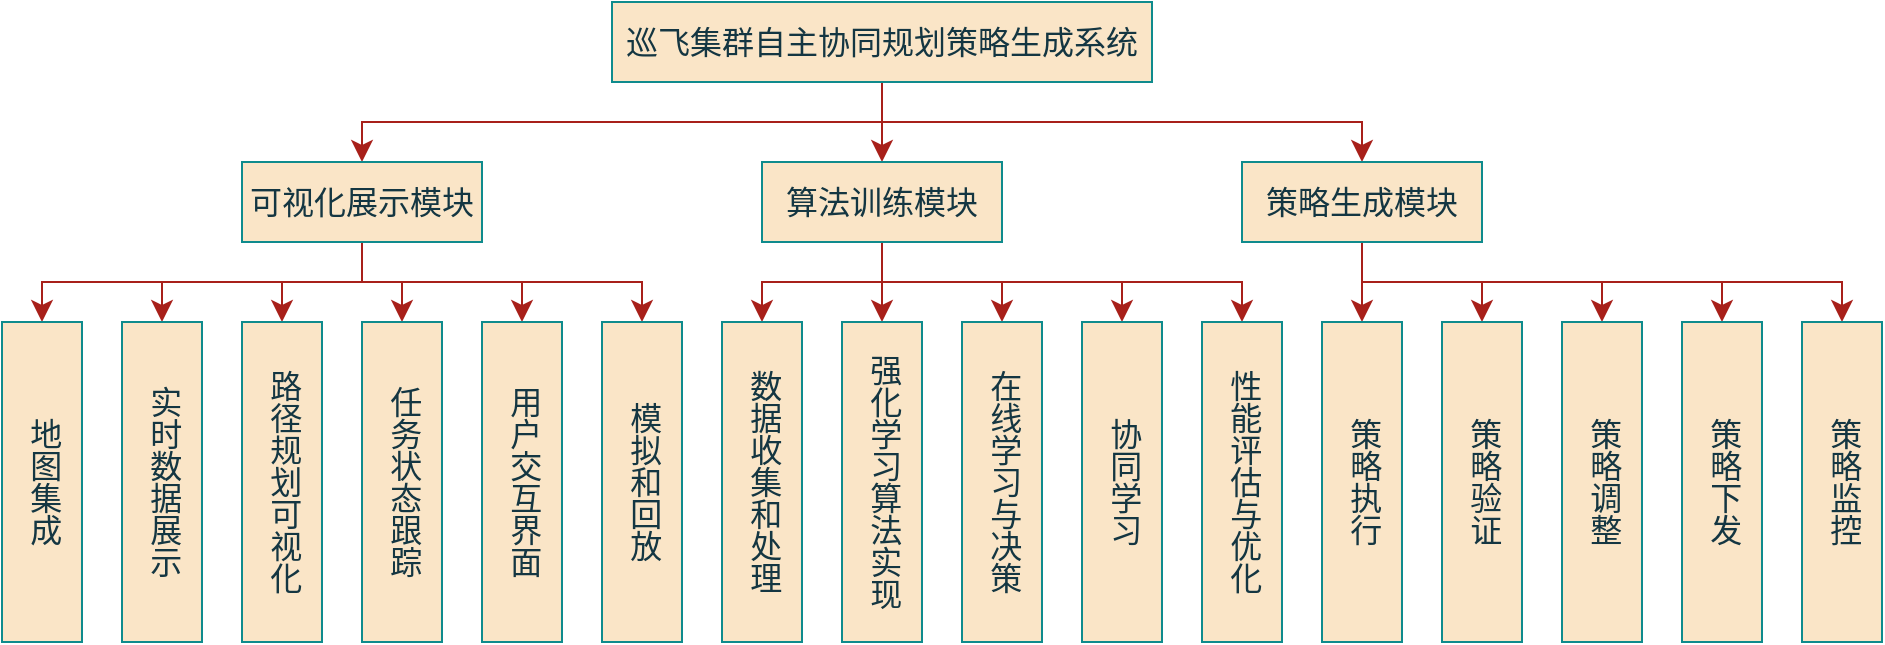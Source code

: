 <mxfile version="26.0.2">
  <diagram name="第 1 页" id="-yEuyqz_h8OfGKDFdokj">
    <mxGraphModel dx="1426" dy="831" grid="1" gridSize="10" guides="1" tooltips="1" connect="1" arrows="1" fold="1" page="0" pageScale="1" pageWidth="5000" pageHeight="5000" background="#ffffff" math="0" shadow="0">
      <root>
        <mxCell id="0" />
        <mxCell id="1" parent="0" />
        <mxCell id="9f8fdhaCCyyqgwAd8cC6-50" style="edgeStyle=orthogonalEdgeStyle;rounded=0;orthogonalLoop=1;jettySize=auto;html=1;entryX=0.5;entryY=0;entryDx=0;entryDy=0;fontSize=16;startSize=8;endSize=8;labelBackgroundColor=none;strokeColor=#A8201A;fontColor=default;" edge="1" parent="1" source="9f8fdhaCCyyqgwAd8cC6-19" target="9f8fdhaCCyyqgwAd8cC6-20">
          <mxGeometry relative="1" as="geometry">
            <Array as="points">
              <mxPoint x="600" y="270" />
              <mxPoint x="340" y="270" />
            </Array>
          </mxGeometry>
        </mxCell>
        <mxCell id="9f8fdhaCCyyqgwAd8cC6-51" style="edgeStyle=orthogonalEdgeStyle;rounded=0;orthogonalLoop=1;jettySize=auto;html=1;fontSize=16;startSize=8;endSize=8;labelBackgroundColor=none;strokeColor=#A8201A;fontColor=default;" edge="1" parent="1" source="9f8fdhaCCyyqgwAd8cC6-19" target="9f8fdhaCCyyqgwAd8cC6-22">
          <mxGeometry relative="1" as="geometry" />
        </mxCell>
        <mxCell id="9f8fdhaCCyyqgwAd8cC6-52" style="edgeStyle=orthogonalEdgeStyle;rounded=0;orthogonalLoop=1;jettySize=auto;html=1;entryX=0.5;entryY=0;entryDx=0;entryDy=0;fontSize=16;startSize=8;endSize=8;labelBackgroundColor=none;strokeColor=#A8201A;fontColor=default;" edge="1" parent="1" source="9f8fdhaCCyyqgwAd8cC6-19" target="9f8fdhaCCyyqgwAd8cC6-23">
          <mxGeometry relative="1" as="geometry">
            <Array as="points">
              <mxPoint x="600" y="270" />
              <mxPoint x="840" y="270" />
            </Array>
          </mxGeometry>
        </mxCell>
        <mxCell id="9f8fdhaCCyyqgwAd8cC6-19" value="巡飞集群自主协同规划策略生成系统" style="rounded=0;whiteSpace=wrap;html=1;fontSize=16;labelBackgroundColor=none;fillColor=#FAE5C7;strokeColor=#0F8B8D;fontColor=#143642;" vertex="1" parent="1">
          <mxGeometry x="465" y="210" width="270" height="40" as="geometry" />
        </mxCell>
        <mxCell id="9f8fdhaCCyyqgwAd8cC6-53" style="edgeStyle=orthogonalEdgeStyle;rounded=0;orthogonalLoop=1;jettySize=auto;html=1;entryX=0.5;entryY=0;entryDx=0;entryDy=0;fontSize=16;startSize=8;endSize=8;labelBackgroundColor=none;strokeColor=#A8201A;fontColor=default;" edge="1" parent="1" source="9f8fdhaCCyyqgwAd8cC6-20" target="9f8fdhaCCyyqgwAd8cC6-34">
          <mxGeometry relative="1" as="geometry">
            <Array as="points">
              <mxPoint x="340" y="350" />
              <mxPoint x="180" y="350" />
            </Array>
          </mxGeometry>
        </mxCell>
        <mxCell id="9f8fdhaCCyyqgwAd8cC6-54" style="edgeStyle=orthogonalEdgeStyle;rounded=0;orthogonalLoop=1;jettySize=auto;html=1;entryX=0.5;entryY=0;entryDx=0;entryDy=0;fontSize=16;startSize=8;endSize=8;labelBackgroundColor=none;strokeColor=#A8201A;fontColor=default;" edge="1" parent="1" source="9f8fdhaCCyyqgwAd8cC6-20" target="9f8fdhaCCyyqgwAd8cC6-35">
          <mxGeometry relative="1" as="geometry">
            <Array as="points">
              <mxPoint x="340" y="350" />
              <mxPoint x="240" y="350" />
            </Array>
          </mxGeometry>
        </mxCell>
        <mxCell id="9f8fdhaCCyyqgwAd8cC6-55" style="edgeStyle=orthogonalEdgeStyle;rounded=0;orthogonalLoop=1;jettySize=auto;html=1;entryX=0.5;entryY=0;entryDx=0;entryDy=0;fontSize=16;startSize=8;endSize=8;labelBackgroundColor=none;strokeColor=#A8201A;fontColor=default;" edge="1" parent="1" source="9f8fdhaCCyyqgwAd8cC6-20" target="9f8fdhaCCyyqgwAd8cC6-36">
          <mxGeometry relative="1" as="geometry" />
        </mxCell>
        <mxCell id="9f8fdhaCCyyqgwAd8cC6-56" style="edgeStyle=orthogonalEdgeStyle;rounded=0;orthogonalLoop=1;jettySize=auto;html=1;entryX=0.5;entryY=0;entryDx=0;entryDy=0;fontSize=16;startSize=8;endSize=8;labelBackgroundColor=none;strokeColor=#A8201A;fontColor=default;" edge="1" parent="1" source="9f8fdhaCCyyqgwAd8cC6-20" target="9f8fdhaCCyyqgwAd8cC6-37">
          <mxGeometry relative="1" as="geometry" />
        </mxCell>
        <mxCell id="9f8fdhaCCyyqgwAd8cC6-57" style="edgeStyle=orthogonalEdgeStyle;rounded=0;orthogonalLoop=1;jettySize=auto;html=1;entryX=0.5;entryY=0;entryDx=0;entryDy=0;fontSize=16;startSize=8;endSize=8;labelBackgroundColor=none;strokeColor=#A8201A;fontColor=default;" edge="1" parent="1" source="9f8fdhaCCyyqgwAd8cC6-20" target="9f8fdhaCCyyqgwAd8cC6-38">
          <mxGeometry relative="1" as="geometry" />
        </mxCell>
        <mxCell id="9f8fdhaCCyyqgwAd8cC6-58" style="edgeStyle=orthogonalEdgeStyle;rounded=0;orthogonalLoop=1;jettySize=auto;html=1;entryX=0.5;entryY=0;entryDx=0;entryDy=0;fontSize=16;startSize=8;endSize=8;labelBackgroundColor=none;strokeColor=#A8201A;fontColor=default;" edge="1" parent="1" source="9f8fdhaCCyyqgwAd8cC6-20" target="9f8fdhaCCyyqgwAd8cC6-39">
          <mxGeometry relative="1" as="geometry">
            <Array as="points">
              <mxPoint x="340" y="350" />
              <mxPoint x="480" y="350" />
            </Array>
          </mxGeometry>
        </mxCell>
        <mxCell id="9f8fdhaCCyyqgwAd8cC6-20" value="可视化展示模块" style="rounded=0;whiteSpace=wrap;html=1;fontSize=16;labelBackgroundColor=none;fillColor=#FAE5C7;strokeColor=#0F8B8D;fontColor=#143642;" vertex="1" parent="1">
          <mxGeometry x="280" y="290" width="120" height="40" as="geometry" />
        </mxCell>
        <mxCell id="9f8fdhaCCyyqgwAd8cC6-59" style="edgeStyle=orthogonalEdgeStyle;rounded=0;orthogonalLoop=1;jettySize=auto;html=1;entryX=0.5;entryY=0;entryDx=0;entryDy=0;fontSize=16;startSize=8;endSize=8;labelBackgroundColor=none;strokeColor=#A8201A;fontColor=default;" edge="1" parent="1" source="9f8fdhaCCyyqgwAd8cC6-22" target="9f8fdhaCCyyqgwAd8cC6-40">
          <mxGeometry relative="1" as="geometry" />
        </mxCell>
        <mxCell id="9f8fdhaCCyyqgwAd8cC6-60" style="edgeStyle=orthogonalEdgeStyle;rounded=0;orthogonalLoop=1;jettySize=auto;html=1;fontSize=16;startSize=8;endSize=8;labelBackgroundColor=none;strokeColor=#A8201A;fontColor=default;" edge="1" parent="1" source="9f8fdhaCCyyqgwAd8cC6-22" target="9f8fdhaCCyyqgwAd8cC6-41">
          <mxGeometry relative="1" as="geometry" />
        </mxCell>
        <mxCell id="9f8fdhaCCyyqgwAd8cC6-61" style="edgeStyle=orthogonalEdgeStyle;rounded=0;orthogonalLoop=1;jettySize=auto;html=1;entryX=0.5;entryY=0;entryDx=0;entryDy=0;fontSize=16;startSize=8;endSize=8;labelBackgroundColor=none;strokeColor=#A8201A;fontColor=default;" edge="1" parent="1" source="9f8fdhaCCyyqgwAd8cC6-22" target="9f8fdhaCCyyqgwAd8cC6-42">
          <mxGeometry relative="1" as="geometry" />
        </mxCell>
        <mxCell id="9f8fdhaCCyyqgwAd8cC6-62" style="edgeStyle=orthogonalEdgeStyle;rounded=0;orthogonalLoop=1;jettySize=auto;html=1;entryX=0.5;entryY=0;entryDx=0;entryDy=0;fontSize=16;startSize=8;endSize=8;labelBackgroundColor=none;strokeColor=#A8201A;fontColor=default;" edge="1" parent="1" source="9f8fdhaCCyyqgwAd8cC6-22" target="9f8fdhaCCyyqgwAd8cC6-43">
          <mxGeometry relative="1" as="geometry">
            <Array as="points">
              <mxPoint x="600" y="350" />
              <mxPoint x="720" y="350" />
            </Array>
          </mxGeometry>
        </mxCell>
        <mxCell id="9f8fdhaCCyyqgwAd8cC6-63" style="edgeStyle=orthogonalEdgeStyle;rounded=0;orthogonalLoop=1;jettySize=auto;html=1;entryX=0.5;entryY=0;entryDx=0;entryDy=0;fontSize=16;startSize=8;endSize=8;labelBackgroundColor=none;strokeColor=#A8201A;fontColor=default;" edge="1" parent="1" source="9f8fdhaCCyyqgwAd8cC6-22" target="9f8fdhaCCyyqgwAd8cC6-44">
          <mxGeometry relative="1" as="geometry">
            <Array as="points">
              <mxPoint x="600" y="350" />
              <mxPoint x="780" y="350" />
            </Array>
          </mxGeometry>
        </mxCell>
        <mxCell id="9f8fdhaCCyyqgwAd8cC6-22" value="算法训练模块" style="rounded=0;whiteSpace=wrap;html=1;fontSize=16;labelBackgroundColor=none;fillColor=#FAE5C7;strokeColor=#0F8B8D;fontColor=#143642;" vertex="1" parent="1">
          <mxGeometry x="540" y="290" width="120" height="40" as="geometry" />
        </mxCell>
        <mxCell id="9f8fdhaCCyyqgwAd8cC6-64" style="edgeStyle=orthogonalEdgeStyle;rounded=0;orthogonalLoop=1;jettySize=auto;html=1;fontSize=16;startSize=8;endSize=8;labelBackgroundColor=none;strokeColor=#A8201A;fontColor=default;" edge="1" parent="1" source="9f8fdhaCCyyqgwAd8cC6-23" target="9f8fdhaCCyyqgwAd8cC6-45">
          <mxGeometry relative="1" as="geometry" />
        </mxCell>
        <mxCell id="9f8fdhaCCyyqgwAd8cC6-65" style="edgeStyle=orthogonalEdgeStyle;rounded=0;orthogonalLoop=1;jettySize=auto;html=1;entryX=0.5;entryY=0;entryDx=0;entryDy=0;fontSize=16;startSize=8;endSize=8;labelBackgroundColor=none;strokeColor=#A8201A;fontColor=default;" edge="1" parent="1" source="9f8fdhaCCyyqgwAd8cC6-23" target="9f8fdhaCCyyqgwAd8cC6-46">
          <mxGeometry relative="1" as="geometry" />
        </mxCell>
        <mxCell id="9f8fdhaCCyyqgwAd8cC6-66" style="edgeStyle=orthogonalEdgeStyle;rounded=0;orthogonalLoop=1;jettySize=auto;html=1;entryX=0.5;entryY=0;entryDx=0;entryDy=0;fontSize=16;startSize=8;endSize=8;labelBackgroundColor=none;strokeColor=#A8201A;fontColor=default;" edge="1" parent="1" source="9f8fdhaCCyyqgwAd8cC6-23" target="9f8fdhaCCyyqgwAd8cC6-48">
          <mxGeometry relative="1" as="geometry">
            <Array as="points">
              <mxPoint x="840" y="350" />
              <mxPoint x="960" y="350" />
            </Array>
          </mxGeometry>
        </mxCell>
        <mxCell id="9f8fdhaCCyyqgwAd8cC6-67" style="edgeStyle=orthogonalEdgeStyle;rounded=0;orthogonalLoop=1;jettySize=auto;html=1;entryX=0.5;entryY=0;entryDx=0;entryDy=0;fontSize=16;startSize=8;endSize=8;labelBackgroundColor=none;strokeColor=#A8201A;fontColor=default;" edge="1" parent="1" source="9f8fdhaCCyyqgwAd8cC6-23" target="9f8fdhaCCyyqgwAd8cC6-47">
          <mxGeometry relative="1" as="geometry">
            <Array as="points">
              <mxPoint x="840" y="350" />
              <mxPoint x="1020" y="350" />
            </Array>
          </mxGeometry>
        </mxCell>
        <mxCell id="9f8fdhaCCyyqgwAd8cC6-68" style="edgeStyle=orthogonalEdgeStyle;rounded=0;orthogonalLoop=1;jettySize=auto;html=1;entryX=0.5;entryY=0;entryDx=0;entryDy=0;fontSize=16;startSize=8;endSize=8;labelBackgroundColor=none;strokeColor=#A8201A;fontColor=default;" edge="1" parent="1" source="9f8fdhaCCyyqgwAd8cC6-23" target="9f8fdhaCCyyqgwAd8cC6-49">
          <mxGeometry relative="1" as="geometry">
            <Array as="points">
              <mxPoint x="840" y="350" />
              <mxPoint x="1080" y="350" />
            </Array>
          </mxGeometry>
        </mxCell>
        <mxCell id="9f8fdhaCCyyqgwAd8cC6-23" value="策略生成模块" style="rounded=0;whiteSpace=wrap;html=1;fontSize=16;labelBackgroundColor=none;fillColor=#FAE5C7;strokeColor=#0F8B8D;fontColor=#143642;" vertex="1" parent="1">
          <mxGeometry x="780" y="290" width="120" height="40" as="geometry" />
        </mxCell>
        <mxCell id="9f8fdhaCCyyqgwAd8cC6-34" value="地图集成" style="rounded=0;whiteSpace=wrap;html=1;textDirection=vertical-lr;fontSize=16;labelBackgroundColor=none;fillColor=#FAE5C7;strokeColor=#0F8B8D;fontColor=#143642;" vertex="1" parent="1">
          <mxGeometry x="160" y="370" width="40" height="160" as="geometry" />
        </mxCell>
        <mxCell id="9f8fdhaCCyyqgwAd8cC6-35" value="实时数据展示" style="rounded=0;whiteSpace=wrap;html=1;textDirection=vertical-lr;fontSize=16;labelBackgroundColor=none;fillColor=#FAE5C7;strokeColor=#0F8B8D;fontColor=#143642;" vertex="1" parent="1">
          <mxGeometry x="220" y="370" width="40" height="160" as="geometry" />
        </mxCell>
        <mxCell id="9f8fdhaCCyyqgwAd8cC6-36" value="路径规划可视化" style="rounded=0;whiteSpace=wrap;html=1;textDirection=vertical-lr;fontSize=16;labelBackgroundColor=none;fillColor=#FAE5C7;strokeColor=#0F8B8D;fontColor=#143642;" vertex="1" parent="1">
          <mxGeometry x="280" y="370" width="40" height="160" as="geometry" />
        </mxCell>
        <mxCell id="9f8fdhaCCyyqgwAd8cC6-37" value="任务状态跟踪" style="rounded=0;whiteSpace=wrap;html=1;textDirection=vertical-lr;fontSize=16;labelBackgroundColor=none;fillColor=#FAE5C7;strokeColor=#0F8B8D;fontColor=#143642;" vertex="1" parent="1">
          <mxGeometry x="340" y="370" width="40" height="160" as="geometry" />
        </mxCell>
        <mxCell id="9f8fdhaCCyyqgwAd8cC6-38" value="用户交互界面" style="rounded=0;whiteSpace=wrap;html=1;textDirection=vertical-lr;fontSize=16;labelBackgroundColor=none;fillColor=#FAE5C7;strokeColor=#0F8B8D;fontColor=#143642;" vertex="1" parent="1">
          <mxGeometry x="400" y="370" width="40" height="160" as="geometry" />
        </mxCell>
        <mxCell id="9f8fdhaCCyyqgwAd8cC6-39" value="模拟和回放" style="rounded=0;whiteSpace=wrap;html=1;textDirection=vertical-lr;fontSize=16;labelBackgroundColor=none;fillColor=#FAE5C7;strokeColor=#0F8B8D;fontColor=#143642;" vertex="1" parent="1">
          <mxGeometry x="460" y="370" width="40" height="160" as="geometry" />
        </mxCell>
        <mxCell id="9f8fdhaCCyyqgwAd8cC6-40" value="数据收集和处理" style="rounded=0;whiteSpace=wrap;html=1;textDirection=vertical-lr;fontSize=16;labelBackgroundColor=none;fillColor=#FAE5C7;strokeColor=#0F8B8D;fontColor=#143642;" vertex="1" parent="1">
          <mxGeometry x="520" y="370" width="40" height="160" as="geometry" />
        </mxCell>
        <mxCell id="9f8fdhaCCyyqgwAd8cC6-41" value="强化学习算法实现" style="rounded=0;whiteSpace=wrap;html=1;textDirection=vertical-lr;fontSize=16;labelBackgroundColor=none;fillColor=#FAE5C7;strokeColor=#0F8B8D;fontColor=#143642;" vertex="1" parent="1">
          <mxGeometry x="580" y="370" width="40" height="160" as="geometry" />
        </mxCell>
        <mxCell id="9f8fdhaCCyyqgwAd8cC6-42" value="在线学习与决策" style="rounded=0;whiteSpace=wrap;html=1;textDirection=vertical-lr;fontSize=16;labelBackgroundColor=none;fillColor=#FAE5C7;strokeColor=#0F8B8D;fontColor=#143642;" vertex="1" parent="1">
          <mxGeometry x="640" y="370" width="40" height="160" as="geometry" />
        </mxCell>
        <mxCell id="9f8fdhaCCyyqgwAd8cC6-43" value="协同学习" style="rounded=0;whiteSpace=wrap;html=1;textDirection=vertical-lr;fontSize=16;labelBackgroundColor=none;fillColor=#FAE5C7;strokeColor=#0F8B8D;fontColor=#143642;" vertex="1" parent="1">
          <mxGeometry x="700" y="370" width="40" height="160" as="geometry" />
        </mxCell>
        <mxCell id="9f8fdhaCCyyqgwAd8cC6-44" value="性能评估与优化" style="rounded=0;whiteSpace=wrap;html=1;textDirection=vertical-lr;fontSize=16;labelBackgroundColor=none;fillColor=#FAE5C7;strokeColor=#0F8B8D;fontColor=#143642;" vertex="1" parent="1">
          <mxGeometry x="760" y="370" width="40" height="160" as="geometry" />
        </mxCell>
        <mxCell id="9f8fdhaCCyyqgwAd8cC6-45" value="策略执行" style="rounded=0;whiteSpace=wrap;html=1;textDirection=vertical-lr;fontSize=16;labelBackgroundColor=none;fillColor=#FAE5C7;strokeColor=#0F8B8D;fontColor=#143642;" vertex="1" parent="1">
          <mxGeometry x="820" y="370" width="40" height="160" as="geometry" />
        </mxCell>
        <mxCell id="9f8fdhaCCyyqgwAd8cC6-46" value="策略验证" style="rounded=0;whiteSpace=wrap;html=1;textDirection=vertical-lr;fontSize=16;labelBackgroundColor=none;fillColor=#FAE5C7;strokeColor=#0F8B8D;fontColor=#143642;" vertex="1" parent="1">
          <mxGeometry x="880" y="370" width="40" height="160" as="geometry" />
        </mxCell>
        <mxCell id="9f8fdhaCCyyqgwAd8cC6-47" value="策略下发" style="rounded=0;whiteSpace=wrap;html=1;textDirection=vertical-lr;fontSize=16;labelBackgroundColor=none;fillColor=#FAE5C7;strokeColor=#0F8B8D;fontColor=#143642;" vertex="1" parent="1">
          <mxGeometry x="1000" y="370" width="40" height="160" as="geometry" />
        </mxCell>
        <mxCell id="9f8fdhaCCyyqgwAd8cC6-48" value="策略调整" style="rounded=0;whiteSpace=wrap;html=1;textDirection=vertical-lr;fontSize=16;labelBackgroundColor=none;fillColor=#FAE5C7;strokeColor=#0F8B8D;fontColor=#143642;" vertex="1" parent="1">
          <mxGeometry x="940" y="370" width="40" height="160" as="geometry" />
        </mxCell>
        <mxCell id="9f8fdhaCCyyqgwAd8cC6-49" value="策略监控" style="rounded=0;whiteSpace=wrap;html=1;textDirection=vertical-lr;fontSize=16;labelBackgroundColor=none;fillColor=#FAE5C7;strokeColor=#0F8B8D;fontColor=#143642;" vertex="1" parent="1">
          <mxGeometry x="1060" y="370" width="40" height="160" as="geometry" />
        </mxCell>
      </root>
    </mxGraphModel>
  </diagram>
</mxfile>
